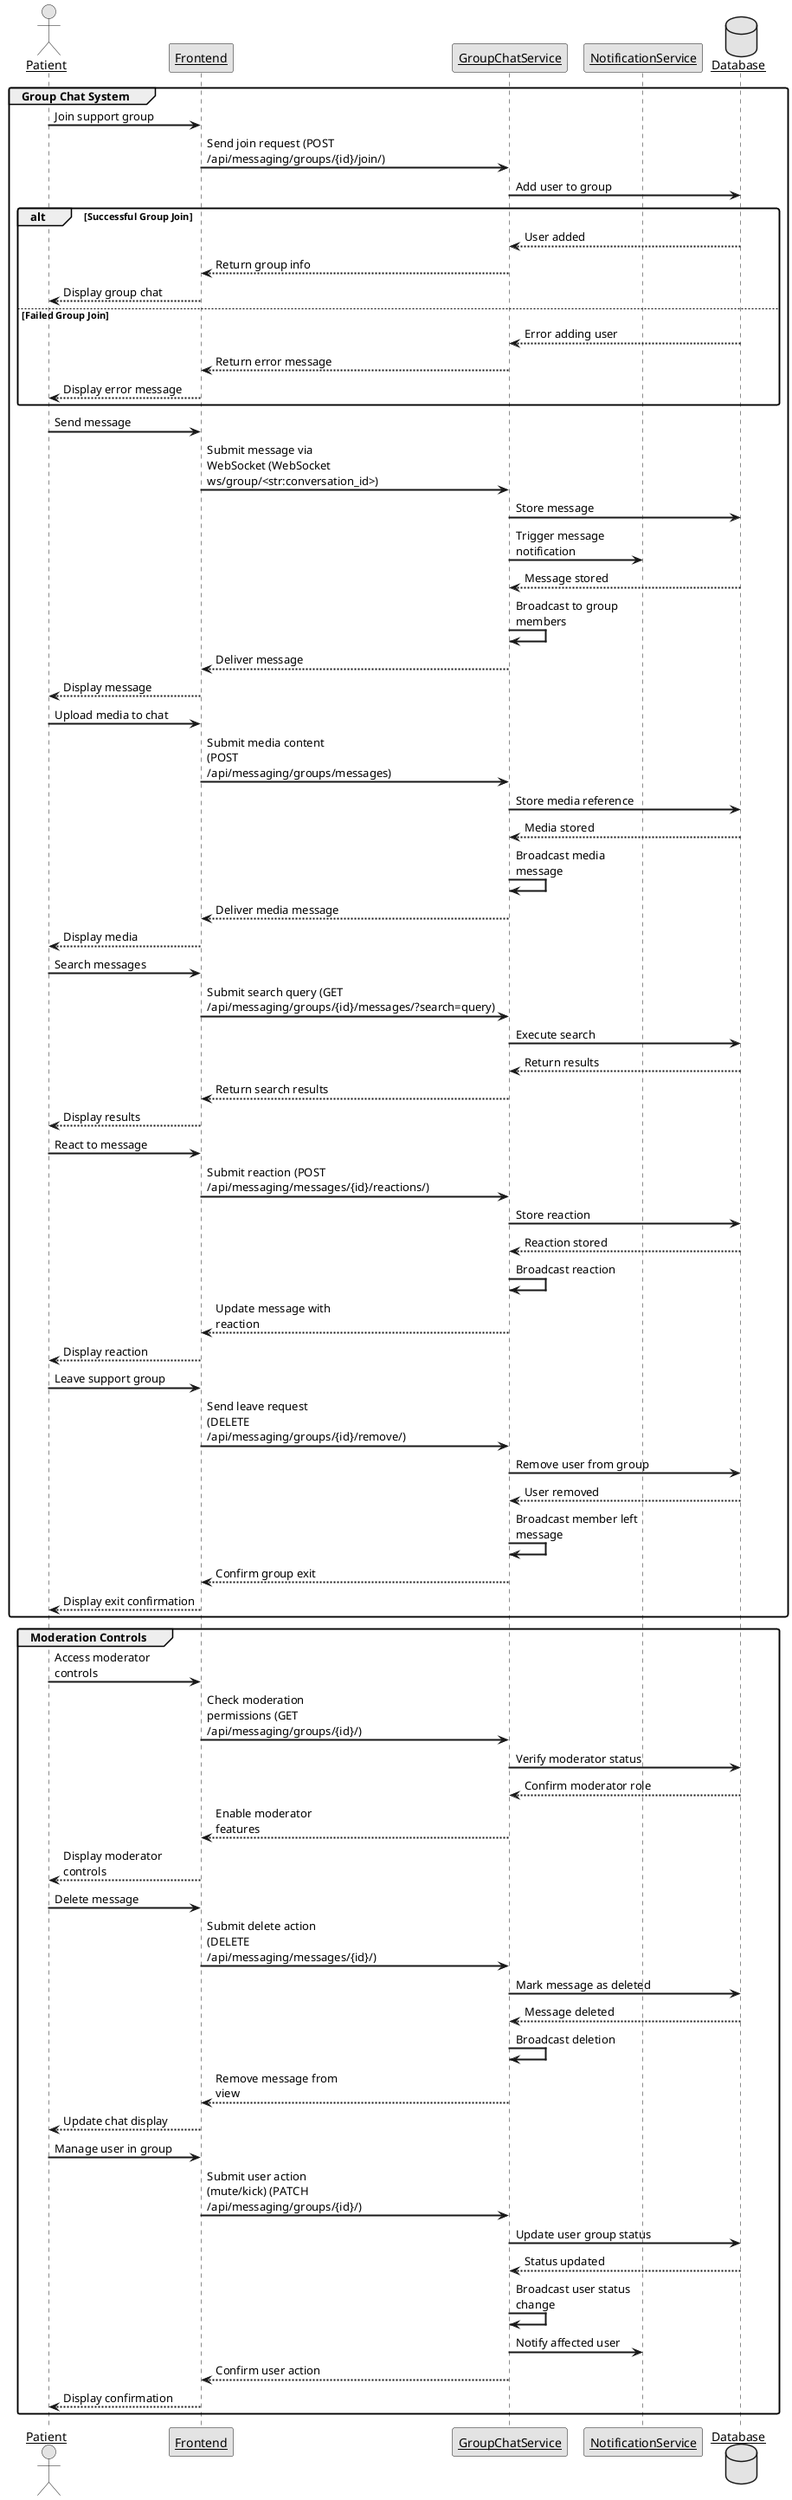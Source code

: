 @startuml

skinparam sequenceArrowThickness 2
skinparam roundcorner 5
skinparam maxmessagesize 160
skinparam sequenceParticipant underline
skinparam handwritten false
skinparam monochrome true

' Define participants with actor icons
actor "Patient" as Patient
participant "Frontend" as Frontend
participant "GroupChatService" as GroupChatService
participant "NotificationService" as NotificationService
database "Database" as Database

' No title for consistency

' === Group Messaging ===
group Group Chat System
    Patient -> Frontend: Join support group
    Frontend -> GroupChatService: Send join request (POST /api/messaging/groups/{id}/join/)
    GroupChatService -> Database: Add user to group
    alt Successful Group Join
        Database --> GroupChatService: User added
        GroupChatService --> Frontend: Return group info
        Frontend --> Patient: Display group chat
    else Failed Group Join
        Database --> GroupChatService: Error adding user
        GroupChatService --> Frontend: Return error message
        Frontend --> Patient: Display error message
    end
    
    Patient -> Frontend: Send message
    Frontend -> GroupChatService: Submit message via WebSocket (WebSocket ws/group/<str:conversation_id>)
    GroupChatService -> Database: Store message
    GroupChatService -> NotificationService: Trigger message notification
    Database --> GroupChatService: Message stored
    GroupChatService -> GroupChatService: Broadcast to group members
    GroupChatService --> Frontend: Deliver message
    Frontend --> Patient: Display message
    
    Patient -> Frontend: Upload media to chat
    Frontend -> GroupChatService: Submit media content (POST /api/messaging/groups/messages)
    GroupChatService -> Database: Store media reference
    Database --> GroupChatService: Media stored
    GroupChatService -> GroupChatService: Broadcast media message
    GroupChatService --> Frontend: Deliver media message
    Frontend --> Patient: Display media
    
    Patient -> Frontend: Search messages
    Frontend -> GroupChatService: Submit search query (GET /api/messaging/groups/{id}/messages/?search=query)
    GroupChatService -> Database: Execute search
    Database --> GroupChatService: Return results
    GroupChatService --> Frontend: Return search results
    Frontend --> Patient: Display results
    
    Patient -> Frontend: React to message
    Frontend -> GroupChatService: Submit reaction (POST /api/messaging/messages/{id}/reactions/)
    GroupChatService -> Database: Store reaction
    Database --> GroupChatService: Reaction stored
    GroupChatService -> GroupChatService: Broadcast reaction
    GroupChatService --> Frontend: Update message with reaction
    Frontend --> Patient: Display reaction
    
    Patient -> Frontend: Leave support group
    Frontend -> GroupChatService: Send leave request (DELETE /api/messaging/groups/{id}/remove/)
    GroupChatService -> Database: Remove user from group
    Database --> GroupChatService: User removed
    GroupChatService -> GroupChatService: Broadcast member left message
    GroupChatService --> Frontend: Confirm group exit
    Frontend --> Patient: Display exit confirmation
end

' === Moderation Controls ===
group Moderation Controls
    Patient -> Frontend: Access moderator controls
    Frontend -> GroupChatService: Check moderation permissions (GET /api/messaging/groups/{id}/)
    GroupChatService -> Database: Verify moderator status
    Database --> GroupChatService: Confirm moderator role
    GroupChatService --> Frontend: Enable moderator features
    Frontend --> Patient: Display moderator controls
    
    Patient -> Frontend: Delete message
    Frontend -> GroupChatService: Submit delete action (DELETE /api/messaging/messages/{id}/)
    GroupChatService -> Database: Mark message as deleted
    Database --> GroupChatService: Message deleted
    GroupChatService -> GroupChatService: Broadcast deletion
    GroupChatService --> Frontend: Remove message from view
    Frontend --> Patient: Update chat display
    
    Patient -> Frontend: Manage user in group
    Frontend -> GroupChatService: Submit user action (mute/kick) (PATCH /api/messaging/groups/{id}/)
    GroupChatService -> Database: Update user group status
    Database --> GroupChatService: Status updated
    GroupChatService -> GroupChatService: Broadcast user status change
    GroupChatService -> NotificationService: Notify affected user
    GroupChatService --> Frontend: Confirm user action
    Frontend --> Patient: Display confirmation
end

@enduml
